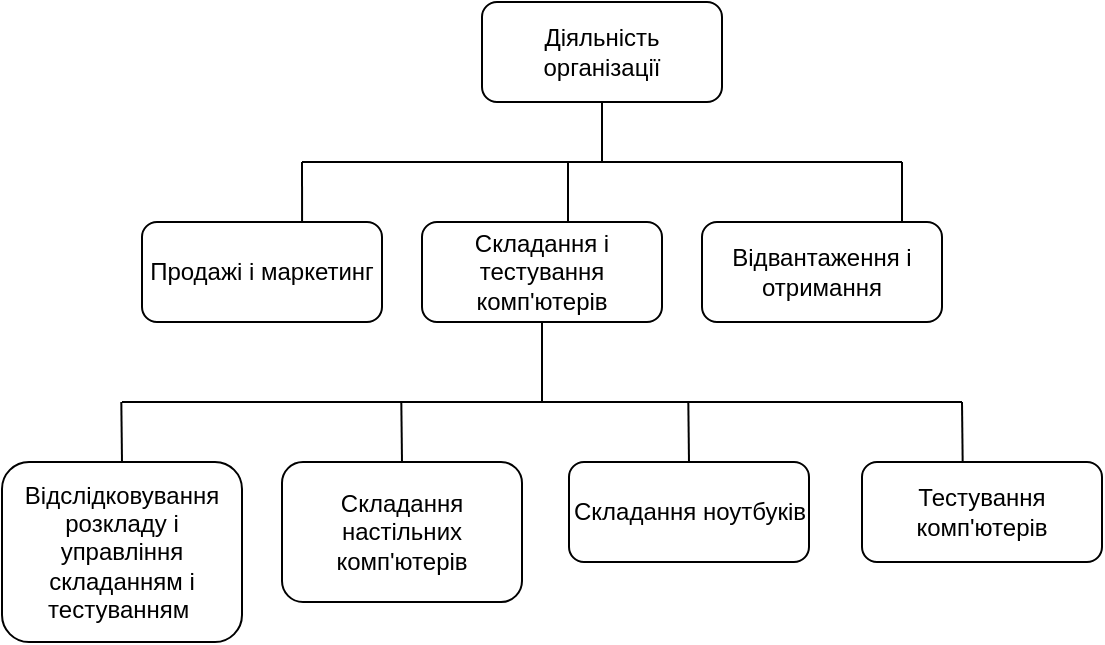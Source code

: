 <mxfile version="24.7.10">
  <diagram name="Page-1" id="NVIDplfwPpL645zohMpe">
    <mxGraphModel dx="658" dy="446" grid="1" gridSize="10" guides="1" tooltips="1" connect="1" arrows="1" fold="1" page="1" pageScale="1" pageWidth="827" pageHeight="1169" math="0" shadow="0">
      <root>
        <mxCell id="0" />
        <mxCell id="1" parent="0" />
        <mxCell id="J_tO9Nc0sdhzEk3S7hDS-98" value="Продажі і маркетинг" style="whiteSpace=wrap;html=1;align=center;rounded=1;" vertex="1" parent="1">
          <mxGeometry x="200" y="130" width="120" height="50" as="geometry" />
        </mxCell>
        <mxCell id="J_tO9Nc0sdhzEk3S7hDS-99" value="Діяльність організації" style="whiteSpace=wrap;html=1;align=center;rounded=1;" vertex="1" parent="1">
          <mxGeometry x="370" y="20" width="120" height="50" as="geometry" />
        </mxCell>
        <mxCell id="J_tO9Nc0sdhzEk3S7hDS-100" value="Складання і тестування комп&#39;ютерів" style="whiteSpace=wrap;html=1;align=center;rounded=1;" vertex="1" parent="1">
          <mxGeometry x="340" y="130" width="120" height="50" as="geometry" />
        </mxCell>
        <mxCell id="J_tO9Nc0sdhzEk3S7hDS-101" value="Відвантаження і отримання" style="whiteSpace=wrap;html=1;align=center;rounded=1;" vertex="1" parent="1">
          <mxGeometry x="480" y="130" width="120" height="50" as="geometry" />
        </mxCell>
        <mxCell id="J_tO9Nc0sdhzEk3S7hDS-102" value="Відслідковування розкладу і управління складанням і тестуванням&amp;nbsp;" style="whiteSpace=wrap;html=1;align=center;rounded=1;" vertex="1" parent="1">
          <mxGeometry x="130" y="250" width="120" height="90" as="geometry" />
        </mxCell>
        <mxCell id="J_tO9Nc0sdhzEk3S7hDS-103" value="Складання настільних комп&#39;ютерів" style="whiteSpace=wrap;html=1;align=center;rounded=1;" vertex="1" parent="1">
          <mxGeometry x="270" y="250" width="120" height="70" as="geometry" />
        </mxCell>
        <mxCell id="J_tO9Nc0sdhzEk3S7hDS-104" value="Складання ноутбуків" style="whiteSpace=wrap;html=1;align=center;rounded=1;" vertex="1" parent="1">
          <mxGeometry x="413.5" y="250" width="120" height="50" as="geometry" />
        </mxCell>
        <mxCell id="J_tO9Nc0sdhzEk3S7hDS-105" value="Тестування комп&#39;ютерів" style="whiteSpace=wrap;html=1;align=center;rounded=1;" vertex="1" parent="1">
          <mxGeometry x="560" y="250" width="120" height="50" as="geometry" />
        </mxCell>
        <mxCell id="J_tO9Nc0sdhzEk3S7hDS-109" value="" style="endArrow=none;html=1;rounded=1;entryX=0.5;entryY=1;entryDx=0;entryDy=0;" edge="1" parent="1" target="J_tO9Nc0sdhzEk3S7hDS-99">
          <mxGeometry width="50" height="50" relative="1" as="geometry">
            <mxPoint x="430" y="100" as="sourcePoint" />
            <mxPoint x="460" y="130" as="targetPoint" />
          </mxGeometry>
        </mxCell>
        <mxCell id="J_tO9Nc0sdhzEk3S7hDS-110" value="" style="endArrow=none;html=1;rounded=1;" edge="1" parent="1">
          <mxGeometry width="50" height="50" relative="1" as="geometry">
            <mxPoint x="280" y="100" as="sourcePoint" />
            <mxPoint x="580" y="100" as="targetPoint" />
          </mxGeometry>
        </mxCell>
        <mxCell id="J_tO9Nc0sdhzEk3S7hDS-111" value="" style="endArrow=none;html=1;rounded=1;exitX=0.667;exitY=0;exitDx=0;exitDy=0;exitPerimeter=0;" edge="1" parent="1" source="J_tO9Nc0sdhzEk3S7hDS-98">
          <mxGeometry width="50" height="50" relative="1" as="geometry">
            <mxPoint x="410" y="180" as="sourcePoint" />
            <mxPoint x="280" y="100" as="targetPoint" />
          </mxGeometry>
        </mxCell>
        <mxCell id="J_tO9Nc0sdhzEk3S7hDS-112" value="" style="endArrow=none;html=1;rounded=1;exitX=0.667;exitY=0;exitDx=0;exitDy=0;exitPerimeter=0;" edge="1" parent="1">
          <mxGeometry width="50" height="50" relative="1" as="geometry">
            <mxPoint x="580" y="130" as="sourcePoint" />
            <mxPoint x="580" y="100" as="targetPoint" />
          </mxGeometry>
        </mxCell>
        <mxCell id="J_tO9Nc0sdhzEk3S7hDS-113" value="" style="endArrow=none;html=1;rounded=1;exitX=0.667;exitY=0;exitDx=0;exitDy=0;exitPerimeter=0;" edge="1" parent="1">
          <mxGeometry width="50" height="50" relative="1" as="geometry">
            <mxPoint x="413" y="130" as="sourcePoint" />
            <mxPoint x="413" y="100" as="targetPoint" />
          </mxGeometry>
        </mxCell>
        <mxCell id="J_tO9Nc0sdhzEk3S7hDS-114" value="" style="endArrow=none;html=1;rounded=1;" edge="1" parent="1">
          <mxGeometry width="50" height="50" relative="1" as="geometry">
            <mxPoint x="190" y="220" as="sourcePoint" />
            <mxPoint x="610" y="220" as="targetPoint" />
          </mxGeometry>
        </mxCell>
        <mxCell id="J_tO9Nc0sdhzEk3S7hDS-115" value="" style="endArrow=none;html=1;rounded=1;entryX=0.5;entryY=1;entryDx=0;entryDy=0;" edge="1" parent="1" target="J_tO9Nc0sdhzEk3S7hDS-100">
          <mxGeometry width="50" height="50" relative="1" as="geometry">
            <mxPoint x="400" y="220" as="sourcePoint" />
            <mxPoint x="470" y="130" as="targetPoint" />
          </mxGeometry>
        </mxCell>
        <mxCell id="J_tO9Nc0sdhzEk3S7hDS-116" value="" style="endArrow=none;html=1;rounded=1;entryX=0.5;entryY=1;entryDx=0;entryDy=0;" edge="1" parent="1">
          <mxGeometry width="50" height="50" relative="1" as="geometry">
            <mxPoint x="190" y="250" as="sourcePoint" />
            <mxPoint x="189.66" y="220" as="targetPoint" />
          </mxGeometry>
        </mxCell>
        <mxCell id="J_tO9Nc0sdhzEk3S7hDS-117" value="" style="endArrow=none;html=1;rounded=1;entryX=0.5;entryY=1;entryDx=0;entryDy=0;" edge="1" parent="1">
          <mxGeometry width="50" height="50" relative="1" as="geometry">
            <mxPoint x="330" y="250" as="sourcePoint" />
            <mxPoint x="329.66" y="220" as="targetPoint" />
          </mxGeometry>
        </mxCell>
        <mxCell id="J_tO9Nc0sdhzEk3S7hDS-118" value="" style="endArrow=none;html=1;rounded=1;entryX=0.5;entryY=1;entryDx=0;entryDy=0;" edge="1" parent="1">
          <mxGeometry width="50" height="50" relative="1" as="geometry">
            <mxPoint x="473.5" y="250" as="sourcePoint" />
            <mxPoint x="473.16" y="220" as="targetPoint" />
          </mxGeometry>
        </mxCell>
        <mxCell id="J_tO9Nc0sdhzEk3S7hDS-119" value="" style="endArrow=none;html=1;rounded=1;entryX=0.5;entryY=1;entryDx=0;entryDy=0;" edge="1" parent="1">
          <mxGeometry width="50" height="50" relative="1" as="geometry">
            <mxPoint x="610.34" y="250" as="sourcePoint" />
            <mxPoint x="610" y="220" as="targetPoint" />
          </mxGeometry>
        </mxCell>
      </root>
    </mxGraphModel>
  </diagram>
</mxfile>
